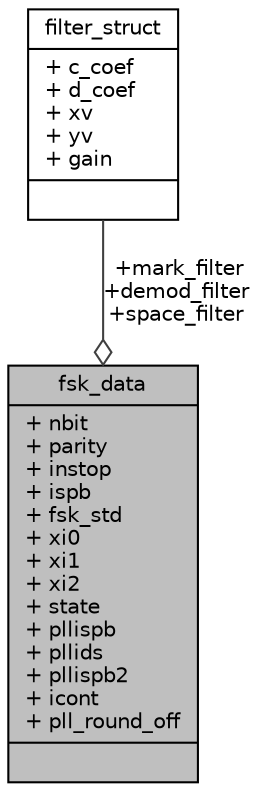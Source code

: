digraph "fsk_data"
{
  edge [fontname="Helvetica",fontsize="10",labelfontname="Helvetica",labelfontsize="10"];
  node [fontname="Helvetica",fontsize="10",shape=record];
  Node1 [label="{fsk_data\n|+ nbit\l+ parity\l+ instop\l+ ispb\l+ fsk_std\l+ xi0\l+ xi1\l+ xi2\l+ state\l+ pllispb\l+ pllids\l+ pllispb2\l+ icont\l+ pll_round_off\l|}",height=0.2,width=0.4,color="black", fillcolor="grey75", style="filled", fontcolor="black"];
  Node2 -> Node1 [color="grey25",fontsize="10",style="solid",label=" +mark_filter\n+demod_filter\n+space_filter" ,arrowhead="odiamond",fontname="Helvetica"];
  Node2 [label="{filter_struct\n|+ c_coef\l+ d_coef\l+ xv\l+ yv\l+ gain\l|}",height=0.2,width=0.4,color="black", fillcolor="white", style="filled",URL="$structfilter__struct.html",tooltip="new filter structure "];
}
